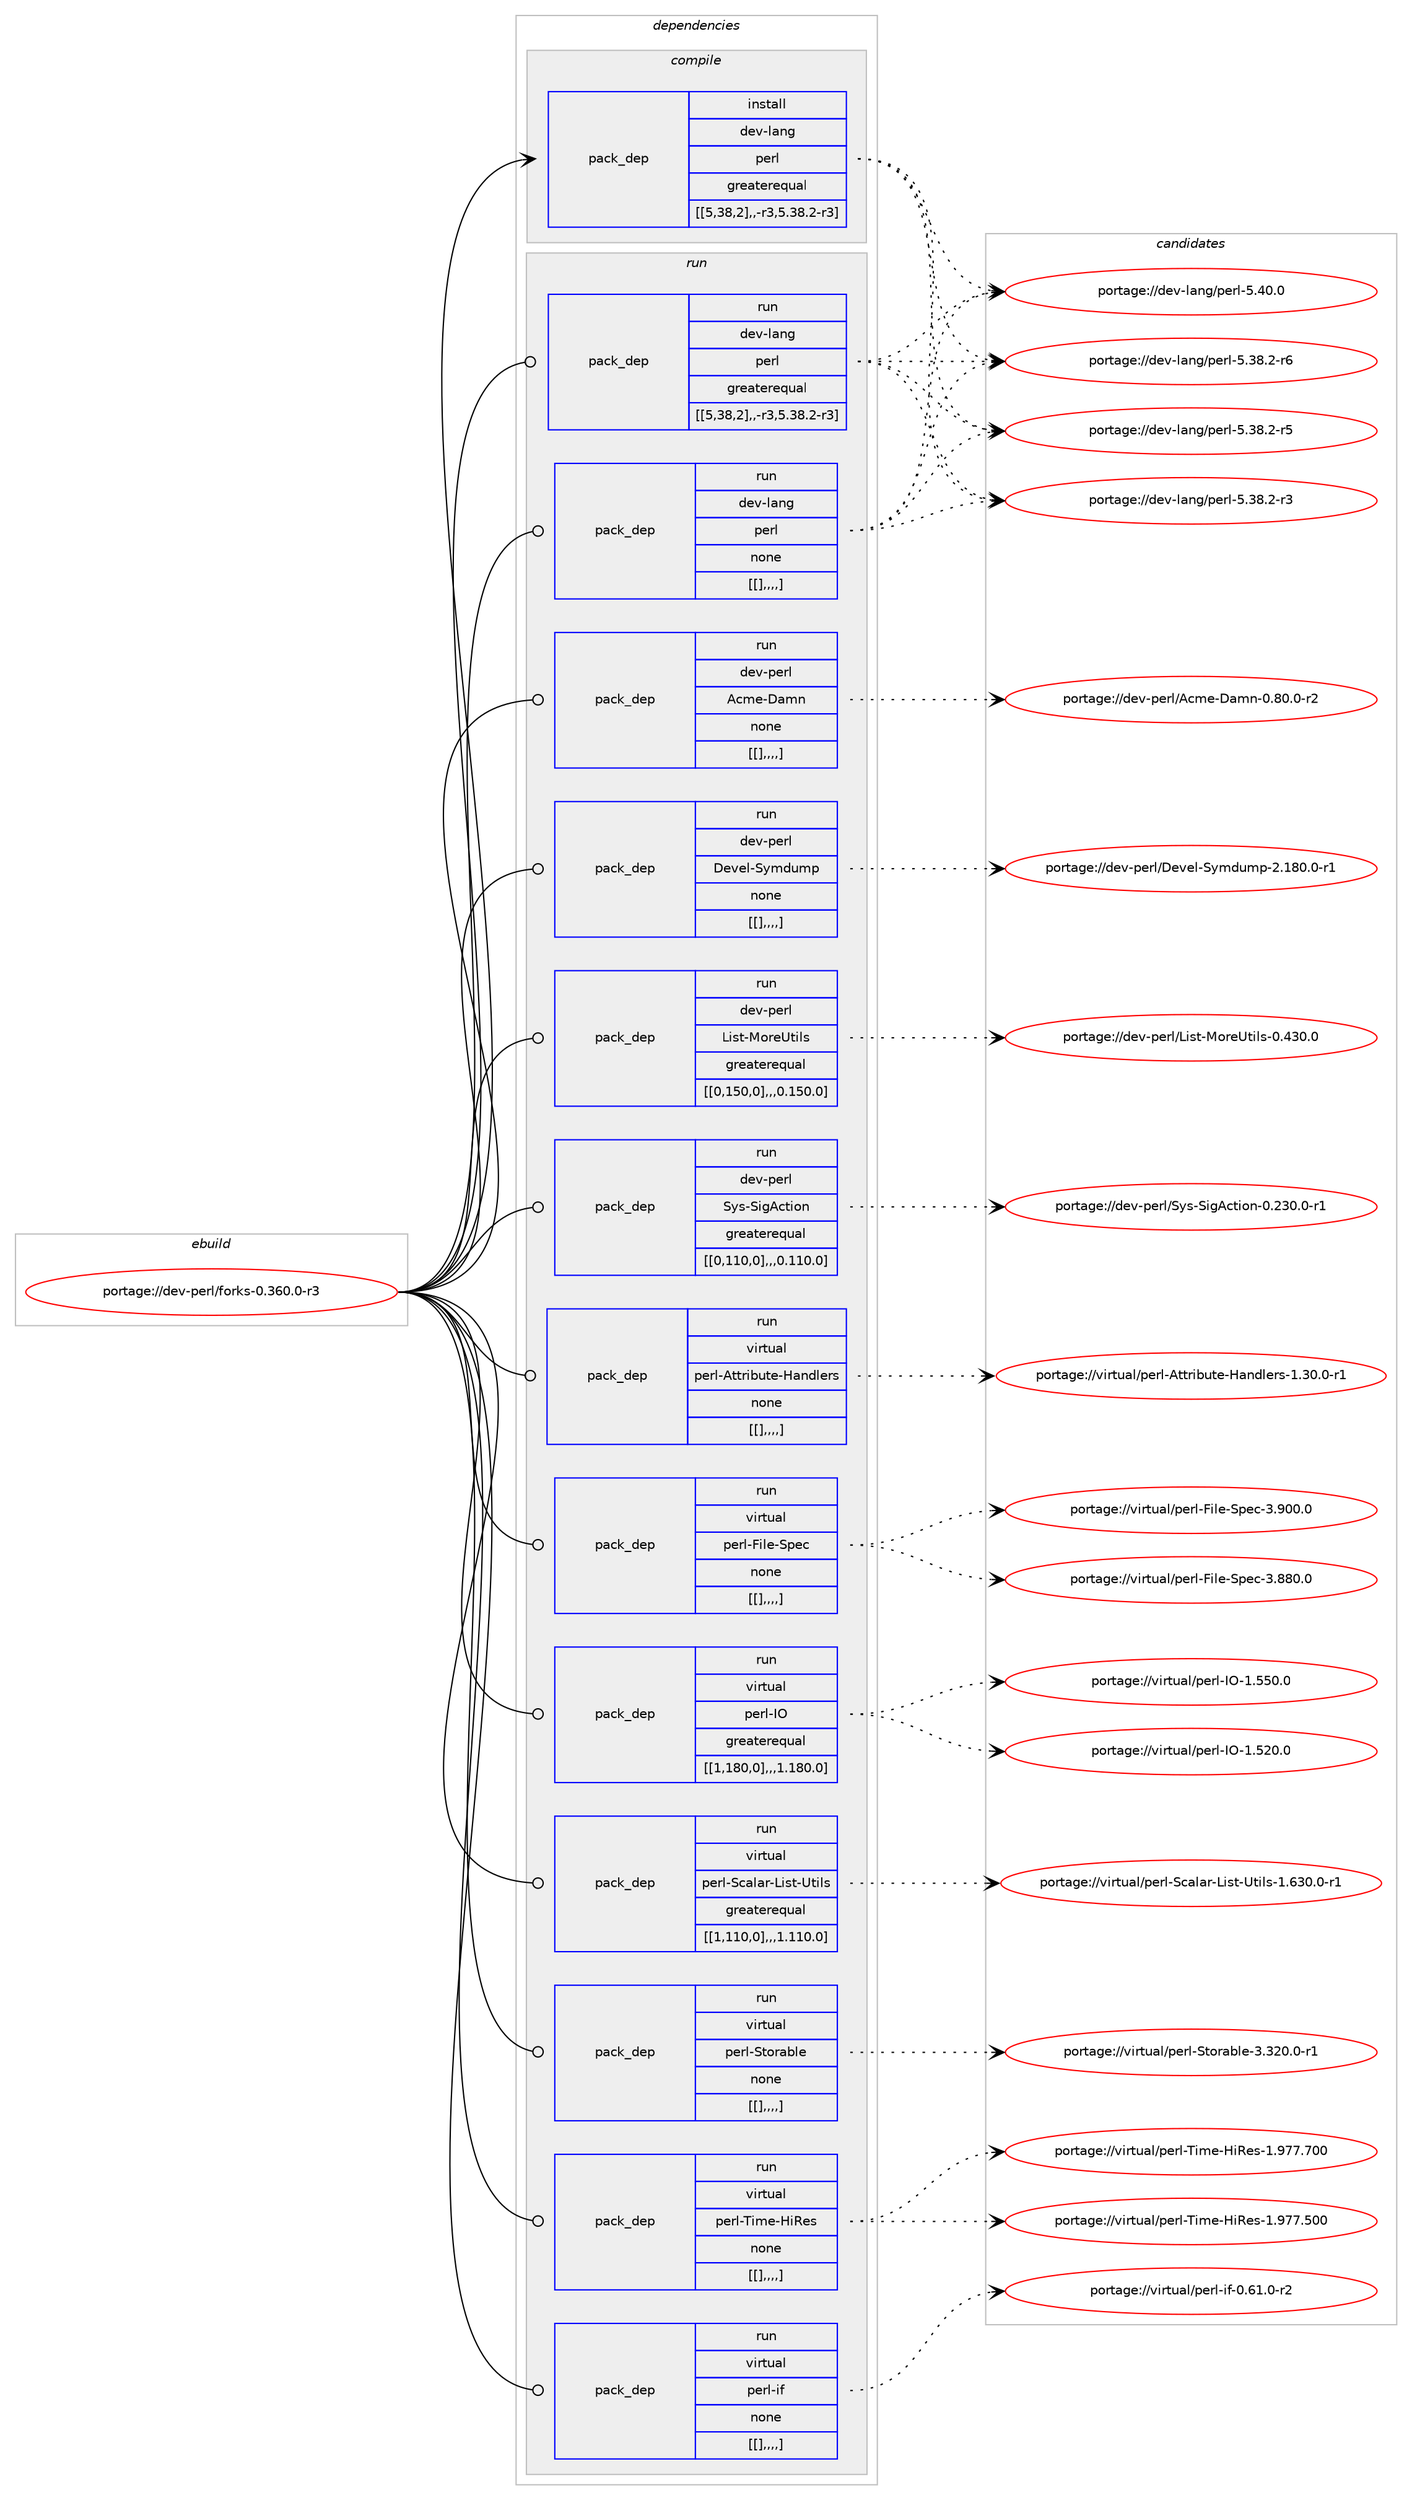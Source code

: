 digraph prolog {

# *************
# Graph options
# *************

newrank=true;
concentrate=true;
compound=true;
graph [rankdir=LR,fontname=Helvetica,fontsize=10,ranksep=1.5];#, ranksep=2.5, nodesep=0.2];
edge  [arrowhead=vee];
node  [fontname=Helvetica,fontsize=10];

# **********
# The ebuild
# **********

subgraph cluster_leftcol {
color=gray;
label=<<i>ebuild</i>>;
id [label="portage://dev-perl/forks-0.360.0-r3", color=red, width=4, href="../dev-perl/forks-0.360.0-r3.svg"];
}

# ****************
# The dependencies
# ****************

subgraph cluster_midcol {
color=gray;
label=<<i>dependencies</i>>;
subgraph cluster_compile {
fillcolor="#eeeeee";
style=filled;
label=<<i>compile</i>>;
subgraph pack108442 {
dependency140238 [label=<<TABLE BORDER="0" CELLBORDER="1" CELLSPACING="0" CELLPADDING="4" WIDTH="220"><TR><TD ROWSPAN="6" CELLPADDING="30">pack_dep</TD></TR><TR><TD WIDTH="110">install</TD></TR><TR><TD>dev-lang</TD></TR><TR><TD>perl</TD></TR><TR><TD>greaterequal</TD></TR><TR><TD>[[5,38,2],,-r3,5.38.2-r3]</TD></TR></TABLE>>, shape=none, color=blue];
}
id:e -> dependency140238:w [weight=20,style="solid",arrowhead="vee"];
}
subgraph cluster_compileandrun {
fillcolor="#eeeeee";
style=filled;
label=<<i>compile and run</i>>;
}
subgraph cluster_run {
fillcolor="#eeeeee";
style=filled;
label=<<i>run</i>>;
subgraph pack108443 {
dependency140239 [label=<<TABLE BORDER="0" CELLBORDER="1" CELLSPACING="0" CELLPADDING="4" WIDTH="220"><TR><TD ROWSPAN="6" CELLPADDING="30">pack_dep</TD></TR><TR><TD WIDTH="110">run</TD></TR><TR><TD>dev-lang</TD></TR><TR><TD>perl</TD></TR><TR><TD>greaterequal</TD></TR><TR><TD>[[5,38,2],,-r3,5.38.2-r3]</TD></TR></TABLE>>, shape=none, color=blue];
}
id:e -> dependency140239:w [weight=20,style="solid",arrowhead="odot"];
subgraph pack108444 {
dependency140240 [label=<<TABLE BORDER="0" CELLBORDER="1" CELLSPACING="0" CELLPADDING="4" WIDTH="220"><TR><TD ROWSPAN="6" CELLPADDING="30">pack_dep</TD></TR><TR><TD WIDTH="110">run</TD></TR><TR><TD>dev-lang</TD></TR><TR><TD>perl</TD></TR><TR><TD>none</TD></TR><TR><TD>[[],,,,]</TD></TR></TABLE>>, shape=none, color=blue];
}
id:e -> dependency140240:w [weight=20,style="solid",arrowhead="odot"];
subgraph pack108445 {
dependency140241 [label=<<TABLE BORDER="0" CELLBORDER="1" CELLSPACING="0" CELLPADDING="4" WIDTH="220"><TR><TD ROWSPAN="6" CELLPADDING="30">pack_dep</TD></TR><TR><TD WIDTH="110">run</TD></TR><TR><TD>dev-perl</TD></TR><TR><TD>Acme-Damn</TD></TR><TR><TD>none</TD></TR><TR><TD>[[],,,,]</TD></TR></TABLE>>, shape=none, color=blue];
}
id:e -> dependency140241:w [weight=20,style="solid",arrowhead="odot"];
subgraph pack108446 {
dependency140242 [label=<<TABLE BORDER="0" CELLBORDER="1" CELLSPACING="0" CELLPADDING="4" WIDTH="220"><TR><TD ROWSPAN="6" CELLPADDING="30">pack_dep</TD></TR><TR><TD WIDTH="110">run</TD></TR><TR><TD>dev-perl</TD></TR><TR><TD>Devel-Symdump</TD></TR><TR><TD>none</TD></TR><TR><TD>[[],,,,]</TD></TR></TABLE>>, shape=none, color=blue];
}
id:e -> dependency140242:w [weight=20,style="solid",arrowhead="odot"];
subgraph pack108447 {
dependency140243 [label=<<TABLE BORDER="0" CELLBORDER="1" CELLSPACING="0" CELLPADDING="4" WIDTH="220"><TR><TD ROWSPAN="6" CELLPADDING="30">pack_dep</TD></TR><TR><TD WIDTH="110">run</TD></TR><TR><TD>dev-perl</TD></TR><TR><TD>List-MoreUtils</TD></TR><TR><TD>greaterequal</TD></TR><TR><TD>[[0,150,0],,,0.150.0]</TD></TR></TABLE>>, shape=none, color=blue];
}
id:e -> dependency140243:w [weight=20,style="solid",arrowhead="odot"];
subgraph pack108448 {
dependency140244 [label=<<TABLE BORDER="0" CELLBORDER="1" CELLSPACING="0" CELLPADDING="4" WIDTH="220"><TR><TD ROWSPAN="6" CELLPADDING="30">pack_dep</TD></TR><TR><TD WIDTH="110">run</TD></TR><TR><TD>dev-perl</TD></TR><TR><TD>Sys-SigAction</TD></TR><TR><TD>greaterequal</TD></TR><TR><TD>[[0,110,0],,,0.110.0]</TD></TR></TABLE>>, shape=none, color=blue];
}
id:e -> dependency140244:w [weight=20,style="solid",arrowhead="odot"];
subgraph pack108449 {
dependency140245 [label=<<TABLE BORDER="0" CELLBORDER="1" CELLSPACING="0" CELLPADDING="4" WIDTH="220"><TR><TD ROWSPAN="6" CELLPADDING="30">pack_dep</TD></TR><TR><TD WIDTH="110">run</TD></TR><TR><TD>virtual</TD></TR><TR><TD>perl-Attribute-Handlers</TD></TR><TR><TD>none</TD></TR><TR><TD>[[],,,,]</TD></TR></TABLE>>, shape=none, color=blue];
}
id:e -> dependency140245:w [weight=20,style="solid",arrowhead="odot"];
subgraph pack108450 {
dependency140246 [label=<<TABLE BORDER="0" CELLBORDER="1" CELLSPACING="0" CELLPADDING="4" WIDTH="220"><TR><TD ROWSPAN="6" CELLPADDING="30">pack_dep</TD></TR><TR><TD WIDTH="110">run</TD></TR><TR><TD>virtual</TD></TR><TR><TD>perl-File-Spec</TD></TR><TR><TD>none</TD></TR><TR><TD>[[],,,,]</TD></TR></TABLE>>, shape=none, color=blue];
}
id:e -> dependency140246:w [weight=20,style="solid",arrowhead="odot"];
subgraph pack108451 {
dependency140247 [label=<<TABLE BORDER="0" CELLBORDER="1" CELLSPACING="0" CELLPADDING="4" WIDTH="220"><TR><TD ROWSPAN="6" CELLPADDING="30">pack_dep</TD></TR><TR><TD WIDTH="110">run</TD></TR><TR><TD>virtual</TD></TR><TR><TD>perl-IO</TD></TR><TR><TD>greaterequal</TD></TR><TR><TD>[[1,180,0],,,1.180.0]</TD></TR></TABLE>>, shape=none, color=blue];
}
id:e -> dependency140247:w [weight=20,style="solid",arrowhead="odot"];
subgraph pack108452 {
dependency140248 [label=<<TABLE BORDER="0" CELLBORDER="1" CELLSPACING="0" CELLPADDING="4" WIDTH="220"><TR><TD ROWSPAN="6" CELLPADDING="30">pack_dep</TD></TR><TR><TD WIDTH="110">run</TD></TR><TR><TD>virtual</TD></TR><TR><TD>perl-Scalar-List-Utils</TD></TR><TR><TD>greaterequal</TD></TR><TR><TD>[[1,110,0],,,1.110.0]</TD></TR></TABLE>>, shape=none, color=blue];
}
id:e -> dependency140248:w [weight=20,style="solid",arrowhead="odot"];
subgraph pack108453 {
dependency140249 [label=<<TABLE BORDER="0" CELLBORDER="1" CELLSPACING="0" CELLPADDING="4" WIDTH="220"><TR><TD ROWSPAN="6" CELLPADDING="30">pack_dep</TD></TR><TR><TD WIDTH="110">run</TD></TR><TR><TD>virtual</TD></TR><TR><TD>perl-Storable</TD></TR><TR><TD>none</TD></TR><TR><TD>[[],,,,]</TD></TR></TABLE>>, shape=none, color=blue];
}
id:e -> dependency140249:w [weight=20,style="solid",arrowhead="odot"];
subgraph pack108454 {
dependency140250 [label=<<TABLE BORDER="0" CELLBORDER="1" CELLSPACING="0" CELLPADDING="4" WIDTH="220"><TR><TD ROWSPAN="6" CELLPADDING="30">pack_dep</TD></TR><TR><TD WIDTH="110">run</TD></TR><TR><TD>virtual</TD></TR><TR><TD>perl-Time-HiRes</TD></TR><TR><TD>none</TD></TR><TR><TD>[[],,,,]</TD></TR></TABLE>>, shape=none, color=blue];
}
id:e -> dependency140250:w [weight=20,style="solid",arrowhead="odot"];
subgraph pack108455 {
dependency140251 [label=<<TABLE BORDER="0" CELLBORDER="1" CELLSPACING="0" CELLPADDING="4" WIDTH="220"><TR><TD ROWSPAN="6" CELLPADDING="30">pack_dep</TD></TR><TR><TD WIDTH="110">run</TD></TR><TR><TD>virtual</TD></TR><TR><TD>perl-if</TD></TR><TR><TD>none</TD></TR><TR><TD>[[],,,,]</TD></TR></TABLE>>, shape=none, color=blue];
}
id:e -> dependency140251:w [weight=20,style="solid",arrowhead="odot"];
}
}

# **************
# The candidates
# **************

subgraph cluster_choices {
rank=same;
color=gray;
label=<<i>candidates</i>>;

subgraph choice108442 {
color=black;
nodesep=1;
choice10010111845108971101034711210111410845534652484648 [label="portage://dev-lang/perl-5.40.0", color=red, width=4,href="../dev-lang/perl-5.40.0.svg"];
choice100101118451089711010347112101114108455346515646504511454 [label="portage://dev-lang/perl-5.38.2-r6", color=red, width=4,href="../dev-lang/perl-5.38.2-r6.svg"];
choice100101118451089711010347112101114108455346515646504511453 [label="portage://dev-lang/perl-5.38.2-r5", color=red, width=4,href="../dev-lang/perl-5.38.2-r5.svg"];
choice100101118451089711010347112101114108455346515646504511451 [label="portage://dev-lang/perl-5.38.2-r3", color=red, width=4,href="../dev-lang/perl-5.38.2-r3.svg"];
dependency140238:e -> choice10010111845108971101034711210111410845534652484648:w [style=dotted,weight="100"];
dependency140238:e -> choice100101118451089711010347112101114108455346515646504511454:w [style=dotted,weight="100"];
dependency140238:e -> choice100101118451089711010347112101114108455346515646504511453:w [style=dotted,weight="100"];
dependency140238:e -> choice100101118451089711010347112101114108455346515646504511451:w [style=dotted,weight="100"];
}
subgraph choice108443 {
color=black;
nodesep=1;
choice10010111845108971101034711210111410845534652484648 [label="portage://dev-lang/perl-5.40.0", color=red, width=4,href="../dev-lang/perl-5.40.0.svg"];
choice100101118451089711010347112101114108455346515646504511454 [label="portage://dev-lang/perl-5.38.2-r6", color=red, width=4,href="../dev-lang/perl-5.38.2-r6.svg"];
choice100101118451089711010347112101114108455346515646504511453 [label="portage://dev-lang/perl-5.38.2-r5", color=red, width=4,href="../dev-lang/perl-5.38.2-r5.svg"];
choice100101118451089711010347112101114108455346515646504511451 [label="portage://dev-lang/perl-5.38.2-r3", color=red, width=4,href="../dev-lang/perl-5.38.2-r3.svg"];
dependency140239:e -> choice10010111845108971101034711210111410845534652484648:w [style=dotted,weight="100"];
dependency140239:e -> choice100101118451089711010347112101114108455346515646504511454:w [style=dotted,weight="100"];
dependency140239:e -> choice100101118451089711010347112101114108455346515646504511453:w [style=dotted,weight="100"];
dependency140239:e -> choice100101118451089711010347112101114108455346515646504511451:w [style=dotted,weight="100"];
}
subgraph choice108444 {
color=black;
nodesep=1;
choice10010111845108971101034711210111410845534652484648 [label="portage://dev-lang/perl-5.40.0", color=red, width=4,href="../dev-lang/perl-5.40.0.svg"];
choice100101118451089711010347112101114108455346515646504511454 [label="portage://dev-lang/perl-5.38.2-r6", color=red, width=4,href="../dev-lang/perl-5.38.2-r6.svg"];
choice100101118451089711010347112101114108455346515646504511453 [label="portage://dev-lang/perl-5.38.2-r5", color=red, width=4,href="../dev-lang/perl-5.38.2-r5.svg"];
choice100101118451089711010347112101114108455346515646504511451 [label="portage://dev-lang/perl-5.38.2-r3", color=red, width=4,href="../dev-lang/perl-5.38.2-r3.svg"];
dependency140240:e -> choice10010111845108971101034711210111410845534652484648:w [style=dotted,weight="100"];
dependency140240:e -> choice100101118451089711010347112101114108455346515646504511454:w [style=dotted,weight="100"];
dependency140240:e -> choice100101118451089711010347112101114108455346515646504511453:w [style=dotted,weight="100"];
dependency140240:e -> choice100101118451089711010347112101114108455346515646504511451:w [style=dotted,weight="100"];
}
subgraph choice108445 {
color=black;
nodesep=1;
choice10010111845112101114108476599109101456897109110454846564846484511450 [label="portage://dev-perl/Acme-Damn-0.80.0-r2", color=red, width=4,href="../dev-perl/Acme-Damn-0.80.0-r2.svg"];
dependency140241:e -> choice10010111845112101114108476599109101456897109110454846564846484511450:w [style=dotted,weight="100"];
}
subgraph choice108446 {
color=black;
nodesep=1;
choice100101118451121011141084768101118101108458312110910011710911245504649564846484511449 [label="portage://dev-perl/Devel-Symdump-2.180.0-r1", color=red, width=4,href="../dev-perl/Devel-Symdump-2.180.0-r1.svg"];
dependency140242:e -> choice100101118451121011141084768101118101108458312110910011710911245504649564846484511449:w [style=dotted,weight="100"];
}
subgraph choice108447 {
color=black;
nodesep=1;
choice1001011184511210111410847761051151164577111114101851161051081154548465251484648 [label="portage://dev-perl/List-MoreUtils-0.430.0", color=red, width=4,href="../dev-perl/List-MoreUtils-0.430.0.svg"];
dependency140243:e -> choice1001011184511210111410847761051151164577111114101851161051081154548465251484648:w [style=dotted,weight="100"];
}
subgraph choice108448 {
color=black;
nodesep=1;
choice1001011184511210111410847831211154583105103659911610511111045484650514846484511449 [label="portage://dev-perl/Sys-SigAction-0.230.0-r1", color=red, width=4,href="../dev-perl/Sys-SigAction-0.230.0-r1.svg"];
dependency140244:e -> choice1001011184511210111410847831211154583105103659911610511111045484650514846484511449:w [style=dotted,weight="100"];
}
subgraph choice108449 {
color=black;
nodesep=1;
choice1181051141161179710847112101114108456511611611410598117116101457297110100108101114115454946514846484511449 [label="portage://virtual/perl-Attribute-Handlers-1.30.0-r1", color=red, width=4,href="../virtual/perl-Attribute-Handlers-1.30.0-r1.svg"];
dependency140245:e -> choice1181051141161179710847112101114108456511611611410598117116101457297110100108101114115454946514846484511449:w [style=dotted,weight="100"];
}
subgraph choice108450 {
color=black;
nodesep=1;
choice118105114116117971084711210111410845701051081014583112101994551465748484648 [label="portage://virtual/perl-File-Spec-3.900.0", color=red, width=4,href="../virtual/perl-File-Spec-3.900.0.svg"];
choice118105114116117971084711210111410845701051081014583112101994551465656484648 [label="portage://virtual/perl-File-Spec-3.880.0", color=red, width=4,href="../virtual/perl-File-Spec-3.880.0.svg"];
dependency140246:e -> choice118105114116117971084711210111410845701051081014583112101994551465748484648:w [style=dotted,weight="100"];
dependency140246:e -> choice118105114116117971084711210111410845701051081014583112101994551465656484648:w [style=dotted,weight="100"];
}
subgraph choice108451 {
color=black;
nodesep=1;
choice11810511411611797108471121011141084573794549465353484648 [label="portage://virtual/perl-IO-1.550.0", color=red, width=4,href="../virtual/perl-IO-1.550.0.svg"];
choice11810511411611797108471121011141084573794549465350484648 [label="portage://virtual/perl-IO-1.520.0", color=red, width=4,href="../virtual/perl-IO-1.520.0.svg"];
dependency140247:e -> choice11810511411611797108471121011141084573794549465353484648:w [style=dotted,weight="100"];
dependency140247:e -> choice11810511411611797108471121011141084573794549465350484648:w [style=dotted,weight="100"];
}
subgraph choice108452 {
color=black;
nodesep=1;
choice118105114116117971084711210111410845839997108971144576105115116458511610510811545494654514846484511449 [label="portage://virtual/perl-Scalar-List-Utils-1.630.0-r1", color=red, width=4,href="../virtual/perl-Scalar-List-Utils-1.630.0-r1.svg"];
dependency140248:e -> choice118105114116117971084711210111410845839997108971144576105115116458511610510811545494654514846484511449:w [style=dotted,weight="100"];
}
subgraph choice108453 {
color=black;
nodesep=1;
choice11810511411611797108471121011141084583116111114979810810145514651504846484511449 [label="portage://virtual/perl-Storable-3.320.0-r1", color=red, width=4,href="../virtual/perl-Storable-3.320.0-r1.svg"];
dependency140249:e -> choice11810511411611797108471121011141084583116111114979810810145514651504846484511449:w [style=dotted,weight="100"];
}
subgraph choice108454 {
color=black;
nodesep=1;
choice1181051141161179710847112101114108458410510910145721058210111545494657555546554848 [label="portage://virtual/perl-Time-HiRes-1.977.700", color=red, width=4,href="../virtual/perl-Time-HiRes-1.977.700.svg"];
choice1181051141161179710847112101114108458410510910145721058210111545494657555546534848 [label="portage://virtual/perl-Time-HiRes-1.977.500", color=red, width=4,href="../virtual/perl-Time-HiRes-1.977.500.svg"];
dependency140250:e -> choice1181051141161179710847112101114108458410510910145721058210111545494657555546554848:w [style=dotted,weight="100"];
dependency140250:e -> choice1181051141161179710847112101114108458410510910145721058210111545494657555546534848:w [style=dotted,weight="100"];
}
subgraph choice108455 {
color=black;
nodesep=1;
choice118105114116117971084711210111410845105102454846544946484511450 [label="portage://virtual/perl-if-0.61.0-r2", color=red, width=4,href="../virtual/perl-if-0.61.0-r2.svg"];
dependency140251:e -> choice118105114116117971084711210111410845105102454846544946484511450:w [style=dotted,weight="100"];
}
}

}
